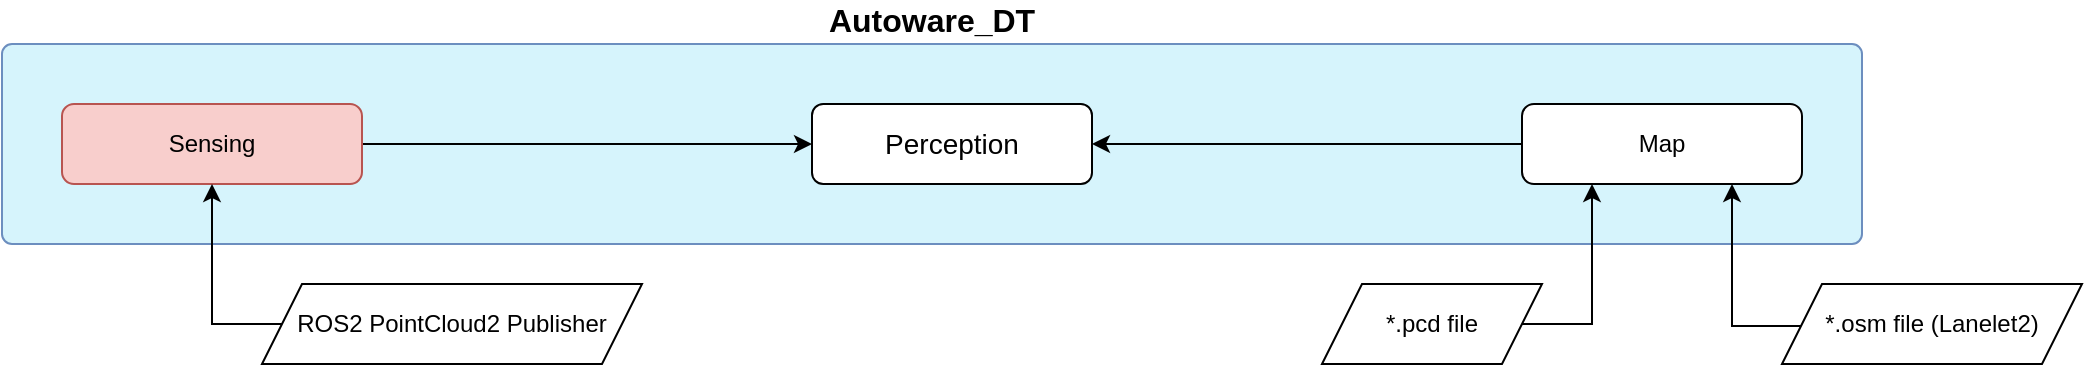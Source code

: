 <mxfile version="22.1.16" type="device">
  <diagram name="Page-1" id="CpT_m-j7Am7sjx0DqRG0">
    <mxGraphModel dx="1364" dy="1893" grid="1" gridSize="10" guides="1" tooltips="1" connect="1" arrows="1" fold="1" page="1" pageScale="1" pageWidth="850" pageHeight="1100" math="0" shadow="0">
      <root>
        <mxCell id="0" />
        <mxCell id="1" parent="0" />
        <mxCell id="Plg7_6MNTwFWpvIPU5Ms-43" value="&lt;div&gt;Autoware_DT&lt;/div&gt;" style="rounded=1;whiteSpace=wrap;html=1;labelPosition=center;verticalLabelPosition=top;align=center;verticalAlign=bottom;arcSize=5;fontSize=16;fontStyle=1;fillColor=#D6F4FC;strokeColor=#6c8ebf;labelBackgroundColor=none;" parent="1" vertex="1">
          <mxGeometry x="40" y="-800" width="930" height="100" as="geometry" />
        </mxCell>
        <mxCell id="Plg7_6MNTwFWpvIPU5Ms-44" value="&lt;div&gt;Perception&lt;/div&gt;" style="rounded=1;whiteSpace=wrap;html=1;fontSize=14;arcSize=14;fontStyle=0;" parent="1" vertex="1">
          <mxGeometry x="445" y="-770" width="140" height="40" as="geometry" />
        </mxCell>
        <mxCell id="3obUwyBDXB_t-4jZRIoM-4" style="edgeStyle=orthogonalEdgeStyle;rounded=0;orthogonalLoop=1;jettySize=auto;html=1;exitX=1;exitY=0.5;exitDx=0;exitDy=0;entryX=0;entryY=0.5;entryDx=0;entryDy=0;" edge="1" parent="1" source="Plg7_6MNTwFWpvIPU5Ms-48" target="Plg7_6MNTwFWpvIPU5Ms-44">
          <mxGeometry relative="1" as="geometry" />
        </mxCell>
        <mxCell id="Plg7_6MNTwFWpvIPU5Ms-48" value="Sensing" style="rounded=1;whiteSpace=wrap;html=1;fillColor=#f8cecc;strokeColor=#b85450;" parent="1" vertex="1">
          <mxGeometry x="70" y="-770" width="150" height="40" as="geometry" />
        </mxCell>
        <mxCell id="3obUwyBDXB_t-4jZRIoM-3" style="edgeStyle=orthogonalEdgeStyle;rounded=0;orthogonalLoop=1;jettySize=auto;html=1;exitX=0;exitY=0.5;exitDx=0;exitDy=0;entryX=1;entryY=0.5;entryDx=0;entryDy=0;" edge="1" parent="1" source="Plg7_6MNTwFWpvIPU5Ms-49" target="Plg7_6MNTwFWpvIPU5Ms-44">
          <mxGeometry relative="1" as="geometry" />
        </mxCell>
        <mxCell id="Plg7_6MNTwFWpvIPU5Ms-49" value="Map" style="rounded=1;whiteSpace=wrap;html=1;" parent="1" vertex="1">
          <mxGeometry x="800.0" y="-770" width="140" height="40" as="geometry" />
        </mxCell>
        <mxCell id="Plg7_6MNTwFWpvIPU5Ms-101" style="edgeStyle=orthogonalEdgeStyle;rounded=0;orthogonalLoop=1;jettySize=auto;html=1;entryX=0.25;entryY=1;entryDx=0;entryDy=0;exitX=1;exitY=0.5;exitDx=0;exitDy=0;" parent="1" source="Plg7_6MNTwFWpvIPU5Ms-98" target="Plg7_6MNTwFWpvIPU5Ms-49" edge="1">
          <mxGeometry relative="1" as="geometry">
            <Array as="points">
              <mxPoint x="835" y="-660" />
            </Array>
          </mxGeometry>
        </mxCell>
        <mxCell id="Plg7_6MNTwFWpvIPU5Ms-98" value="*.pcd file" style="shape=parallelogram;perimeter=parallelogramPerimeter;whiteSpace=wrap;html=1;fixedSize=1;" parent="1" vertex="1">
          <mxGeometry x="700" y="-680" width="110" height="40" as="geometry" />
        </mxCell>
        <mxCell id="Plg7_6MNTwFWpvIPU5Ms-102" style="edgeStyle=orthogonalEdgeStyle;rounded=0;orthogonalLoop=1;jettySize=auto;html=1;entryX=0.75;entryY=1;entryDx=0;entryDy=0;exitX=0;exitY=0.5;exitDx=0;exitDy=0;" parent="1" source="Plg7_6MNTwFWpvIPU5Ms-100" target="Plg7_6MNTwFWpvIPU5Ms-49" edge="1">
          <mxGeometry relative="1" as="geometry">
            <Array as="points">
              <mxPoint x="940" y="-659" />
              <mxPoint x="905" y="-659" />
            </Array>
          </mxGeometry>
        </mxCell>
        <mxCell id="Plg7_6MNTwFWpvIPU5Ms-100" value="*.osm file (Lanelet2)" style="shape=parallelogram;perimeter=parallelogramPerimeter;whiteSpace=wrap;html=1;fixedSize=1;" parent="1" vertex="1">
          <mxGeometry x="930" y="-680" width="150" height="40" as="geometry" />
        </mxCell>
        <mxCell id="3obUwyBDXB_t-4jZRIoM-7" style="edgeStyle=orthogonalEdgeStyle;rounded=0;orthogonalLoop=1;jettySize=auto;html=1;exitX=0;exitY=0.5;exitDx=0;exitDy=0;entryX=0.5;entryY=1;entryDx=0;entryDy=0;" edge="1" parent="1" source="3obUwyBDXB_t-4jZRIoM-6" target="Plg7_6MNTwFWpvIPU5Ms-48">
          <mxGeometry relative="1" as="geometry">
            <Array as="points">
              <mxPoint x="145" y="-660" />
            </Array>
          </mxGeometry>
        </mxCell>
        <mxCell id="3obUwyBDXB_t-4jZRIoM-6" value="ROS2 PointCloud2 Publisher" style="shape=parallelogram;perimeter=parallelogramPerimeter;whiteSpace=wrap;html=1;fixedSize=1;" vertex="1" parent="1">
          <mxGeometry x="170" y="-680" width="190" height="40" as="geometry" />
        </mxCell>
      </root>
    </mxGraphModel>
  </diagram>
</mxfile>
